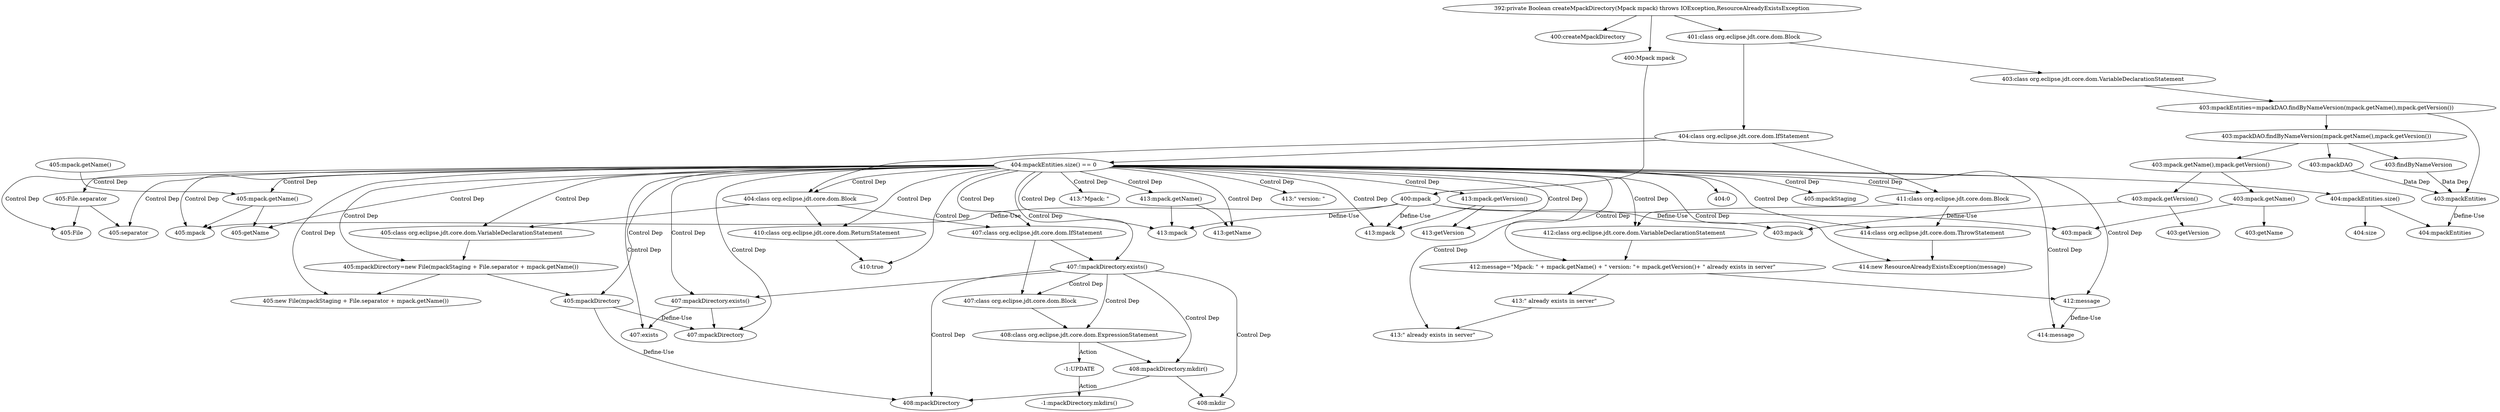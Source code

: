 digraph "MpackManager.createMpackDirectory#?,Mpack" {
1 [label="400:createMpackDirectory" shape=ellipse]
2 [label="400:mpack" shape=ellipse]
3 [label="400:Mpack mpack" shape=ellipse]
4 [label="403:mpackEntities" shape=ellipse]
5 [label="403:mpackDAO" shape=ellipse]
6 [label="403:findByNameVersion" shape=ellipse]
7 [label="403:mpack" shape=ellipse]
8 [label="403:getName" shape=ellipse]
9 [label="403:mpack.getName()" shape=ellipse]
10 [label="403:mpack" shape=ellipse]
11 [label="403:getVersion" shape=ellipse]
12 [label="403:mpack.getVersion()" shape=ellipse]
13 [label="403:mpack.getName(),mpack.getVersion()" shape=ellipse]
14 [label="403:mpackDAO.findByNameVersion(mpack.getName(),mpack.getVersion())" shape=ellipse]
15 [label="403:mpackEntities=mpackDAO.findByNameVersion(mpack.getName(),mpack.getVersion())" shape=ellipse]
16 [label="403:class org.eclipse.jdt.core.dom.VariableDeclarationStatement" shape=ellipse]
17 [label="404:mpackEntities" shape=ellipse]
18 [label="404:size" shape=ellipse]
19 [label="404:mpackEntities.size()" shape=ellipse]
20 [label="404:0" shape=ellipse]
21 [label="404:mpackEntities.size() == 0" shape=ellipse]
22 [label="405:mpackDirectory" shape=ellipse]
23 [label="405:mpackStaging" shape=ellipse]
24 [label="405:separator" shape=ellipse]
25 [label="405:File" shape=ellipse]
26 [label="405:File.separator" shape=ellipse]
27 [label="405:mpack" shape=ellipse]
28 [label="405:getName" shape=ellipse]
29 [label="405:mpack.getName()" shape=ellipse]
30 [label="405:mpack.getName()" shape=ellipse]
31 [label="405:new File(mpackStaging + File.separator + mpack.getName())" shape=ellipse]
32 [label="405:mpackDirectory=new File(mpackStaging + File.separator + mpack.getName())" shape=ellipse]
33 [label="405:class org.eclipse.jdt.core.dom.VariableDeclarationStatement" shape=ellipse]
34 [label="407:mpackDirectory" shape=ellipse]
35 [label="407:exists" shape=ellipse]
36 [label="407:mpackDirectory.exists()" shape=ellipse]
37 [label="407:!mpackDirectory.exists()" shape=ellipse]
38 [label="408:mpackDirectory" shape=ellipse]
39 [label="408:mkdir" shape=ellipse]
40 [label="408:mpackDirectory.mkdir()" shape=ellipse]
41 [label="408:class org.eclipse.jdt.core.dom.ExpressionStatement" shape=ellipse]
42 [label="407:class org.eclipse.jdt.core.dom.Block" shape=ellipse]
43 [label="407:class org.eclipse.jdt.core.dom.IfStatement" shape=ellipse]
44 [label="410:true" shape=ellipse]
45 [label="410:class org.eclipse.jdt.core.dom.ReturnStatement" shape=ellipse]
46 [label="404:class org.eclipse.jdt.core.dom.Block" shape=ellipse]
47 [label="412:message" shape=ellipse]
48 [label="413:\"Mpack: \"" shape=ellipse]
49 [label="413:mpack" shape=ellipse]
50 [label="413:getName" shape=ellipse]
51 [label="413:mpack.getName()" shape=ellipse]
52 [label="413:\" version: \"" shape=ellipse]
53 [label="413:mpack" shape=ellipse]
54 [label="413:getVersion" shape=ellipse]
55 [label="413:mpack.getVersion()" shape=ellipse]
56 [label="413:\" already exists in server\"" shape=ellipse]
57 [label="413:\" already exists in server\"" shape=ellipse]
58 [label="412:message=\"Mpack: \" + mpack.getName() + \" version: \"+ mpack.getVersion()+ \" already exists in server\"" shape=ellipse]
59 [label="412:class org.eclipse.jdt.core.dom.VariableDeclarationStatement" shape=ellipse]
60 [label="414:message" shape=ellipse]
61 [label="414:new ResourceAlreadyExistsException(message)" shape=ellipse]
62 [label="414:class org.eclipse.jdt.core.dom.ThrowStatement" shape=ellipse]
63 [label="411:class org.eclipse.jdt.core.dom.Block" shape=ellipse]
64 [label="404:class org.eclipse.jdt.core.dom.IfStatement" shape=ellipse]
65 [label="401:class org.eclipse.jdt.core.dom.Block" shape=ellipse]
66 [label="392:private Boolean createMpackDirectory(Mpack mpack) throws IOException,ResourceAlreadyExistsException" shape=ellipse]
67 [label="-1:UPDATE" shape=ellipse]
68 [label="-1:mpackDirectory.mkdirs()" shape=ellipse]
2 -> 7 [label="Define-Use"];
2 -> 10 [label="Define-Use"];
2 -> 27 [label="Define-Use"];
2 -> 49 [label="Define-Use"];
2 -> 53 [label="Define-Use"];
3 -> 2 [label=""];
4 -> 17 [label="Define-Use"];
5 -> 4 [label="Data Dep"];
6 -> 4 [label="Data Dep"];
9 -> 7 [label=""];
9 -> 8 [label=""];
12 -> 10 [label=""];
12 -> 11 [label=""];
13 -> 9 [label=""];
13 -> 12 [label=""];
14 -> 5 [label=""];
14 -> 6 [label=""];
14 -> 13 [label=""];
15 -> 4 [label=""];
15 -> 14 [label=""];
16 -> 15 [label=""];
19 -> 17 [label=""];
19 -> 18 [label=""];
21 -> 19 [label=""];
21 -> 20 [label=""];
21 -> 46 [label="Control Dep"];
21 -> 33 [label="Control Dep"];
21 -> 32 [label="Control Dep"];
21 -> 22 [label="Control Dep"];
21 -> 31 [label="Control Dep"];
21 -> 23 [label="Control Dep"];
21 -> 26 [label="Control Dep"];
21 -> 24 [label="Control Dep"];
21 -> 25 [label="Control Dep"];
21 -> 29 [label="Control Dep"];
21 -> 27 [label="Control Dep"];
21 -> 28 [label="Control Dep"];
21 -> 43 [label="Control Dep"];
21 -> 37 [label="Control Dep"];
21 -> 36 [label="Control Dep"];
21 -> 34 [label="Control Dep"];
21 -> 35 [label="Control Dep"];
21 -> 45 [label="Control Dep"];
21 -> 44 [label="Control Dep"];
21 -> 63 [label="Control Dep"];
21 -> 59 [label="Control Dep"];
21 -> 58 [label="Control Dep"];
21 -> 47 [label="Control Dep"];
21 -> 48 [label="Control Dep"];
21 -> 51 [label="Control Dep"];
21 -> 49 [label="Control Dep"];
21 -> 50 [label="Control Dep"];
21 -> 52 [label="Control Dep"];
21 -> 55 [label="Control Dep"];
21 -> 53 [label="Control Dep"];
21 -> 54 [label="Control Dep"];
21 -> 56 [label="Control Dep"];
21 -> 62 [label="Control Dep"];
21 -> 61 [label="Control Dep"];
21 -> 60 [label="Control Dep"];
22 -> 34 [label="Define-Use"];
22 -> 38 [label="Define-Use"];
26 -> 24 [label=""];
26 -> 25 [label=""];
29 -> 27 [label=""];
29 -> 28 [label=""];
30 -> 29 [label=""];
32 -> 22 [label=""];
32 -> 31 [label=""];
33 -> 32 [label=""];
36 -> 34 [label=""];
36 -> 35 [label=""];
37 -> 36 [label=""];
37 -> 42 [label="Control Dep"];
37 -> 41 [label="Control Dep"];
37 -> 40 [label="Control Dep"];
37 -> 38 [label="Control Dep"];
37 -> 39 [label="Control Dep"];
40 -> 38 [label=""];
40 -> 39 [label=""];
41 -> 40 [label=""];
41 -> 67 [label="Action"];
42 -> 41 [label=""];
43 -> 37 [label=""];
43 -> 42 [label=""];
45 -> 44 [label=""];
46 -> 33 [label=""];
46 -> 43 [label=""];
46 -> 45 [label=""];
47 -> 60 [label="Define-Use"];
51 -> 49 [label=""];
51 -> 50 [label=""];
55 -> 53 [label=""];
55 -> 54 [label=""];
57 -> 56 [label=""];
58 -> 47 [label=""];
58 -> 57 [label=""];
59 -> 58 [label=""];
62 -> 61 [label=""];
63 -> 59 [label=""];
63 -> 62 [label=""];
64 -> 21 [label=""];
64 -> 46 [label=""];
64 -> 63 [label=""];
65 -> 16 [label=""];
65 -> 64 [label=""];
66 -> 1 [label=""];
66 -> 3 [label=""];
66 -> 65 [label=""];
67 -> 68 [label="Action"];
}